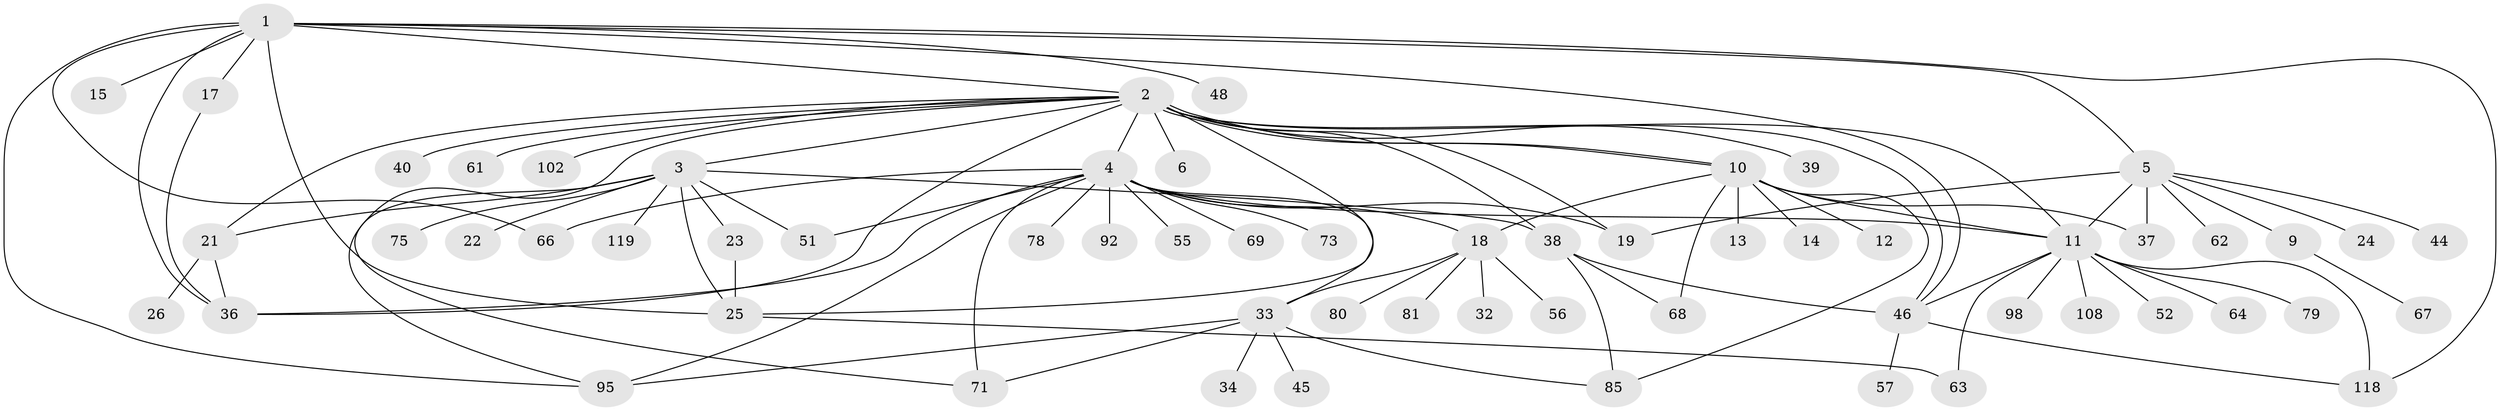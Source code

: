// original degree distribution, {11: 0.008064516129032258, 23: 0.008064516129032258, 7: 0.04032258064516129, 4: 0.0967741935483871, 9: 0.008064516129032258, 1: 0.4596774193548387, 5: 0.03225806451612903, 13: 0.008064516129032258, 3: 0.11290322580645161, 2: 0.20161290322580644, 14: 0.008064516129032258, 6: 0.016129032258064516}
// Generated by graph-tools (version 1.1) at 2025/14/03/09/25 04:14:21]
// undirected, 62 vertices, 95 edges
graph export_dot {
graph [start="1"]
  node [color=gray90,style=filled];
  1;
  2 [super="+16+59+43+74+8"];
  3 [super="+7"];
  4 [super="+29"];
  5;
  6;
  9 [super="+114+76"];
  10 [super="+93+104+60+72"];
  11 [super="+82+27"];
  12;
  13;
  14;
  15;
  17 [super="+99+100"];
  18 [super="+30+54+20"];
  19 [super="+58"];
  21;
  22;
  23 [super="+47+28"];
  24 [super="+35"];
  25 [super="+87"];
  26;
  32;
  33 [super="+41"];
  34;
  36 [super="+65"];
  37 [super="+109"];
  38 [super="+53"];
  39;
  40 [super="+84+105"];
  44;
  45;
  46 [super="+88"];
  48;
  51;
  52 [super="+121"];
  55;
  56 [super="+107"];
  57;
  61;
  62;
  63 [super="+89"];
  64;
  66 [super="+96"];
  67;
  68 [super="+123"];
  69;
  71 [super="+97"];
  73;
  75;
  78;
  79;
  80;
  81;
  85;
  92;
  95 [super="+116"];
  98;
  102;
  108;
  118 [super="+124"];
  119;
  1 -- 2;
  1 -- 5;
  1 -- 15;
  1 -- 17;
  1 -- 48;
  1 -- 66;
  1 -- 95;
  1 -- 118;
  1 -- 25;
  1 -- 46;
  1 -- 36;
  2 -- 3 [weight=2];
  2 -- 4;
  2 -- 6;
  2 -- 10 [weight=2];
  2 -- 10;
  2 -- 11 [weight=2];
  2 -- 21;
  2 -- 38;
  2 -- 39;
  2 -- 40;
  2 -- 46;
  2 -- 61;
  2 -- 71;
  2 -- 102;
  2 -- 25;
  2 -- 19;
  2 -- 36;
  3 -- 21;
  3 -- 25;
  3 -- 51;
  3 -- 75;
  3 -- 119;
  3 -- 23;
  3 -- 38;
  3 -- 22;
  3 -- 95;
  4 -- 18;
  4 -- 92;
  4 -- 33;
  4 -- 66;
  4 -- 69;
  4 -- 71 [weight=2];
  4 -- 73;
  4 -- 78;
  4 -- 51;
  4 -- 55;
  4 -- 95;
  4 -- 19;
  4 -- 36;
  4 -- 11;
  5 -- 9;
  5 -- 19 [weight=2];
  5 -- 24;
  5 -- 37;
  5 -- 44;
  5 -- 62;
  5 -- 11;
  9 -- 67;
  10 -- 12;
  10 -- 13;
  10 -- 14;
  10 -- 18;
  10 -- 37;
  10 -- 68;
  10 -- 85;
  10 -- 11 [weight=2];
  11 -- 52;
  11 -- 79;
  11 -- 98;
  11 -- 118 [weight=2];
  11 -- 46;
  11 -- 64;
  11 -- 108;
  11 -- 63;
  17 -- 36;
  18 -- 80;
  18 -- 32;
  18 -- 56;
  18 -- 81;
  18 -- 33;
  21 -- 26;
  21 -- 36;
  23 -- 25;
  25 -- 63;
  33 -- 34;
  33 -- 85;
  33 -- 71;
  33 -- 45;
  33 -- 95;
  38 -- 68;
  38 -- 85;
  38 -- 46;
  46 -- 57;
  46 -- 118;
}

